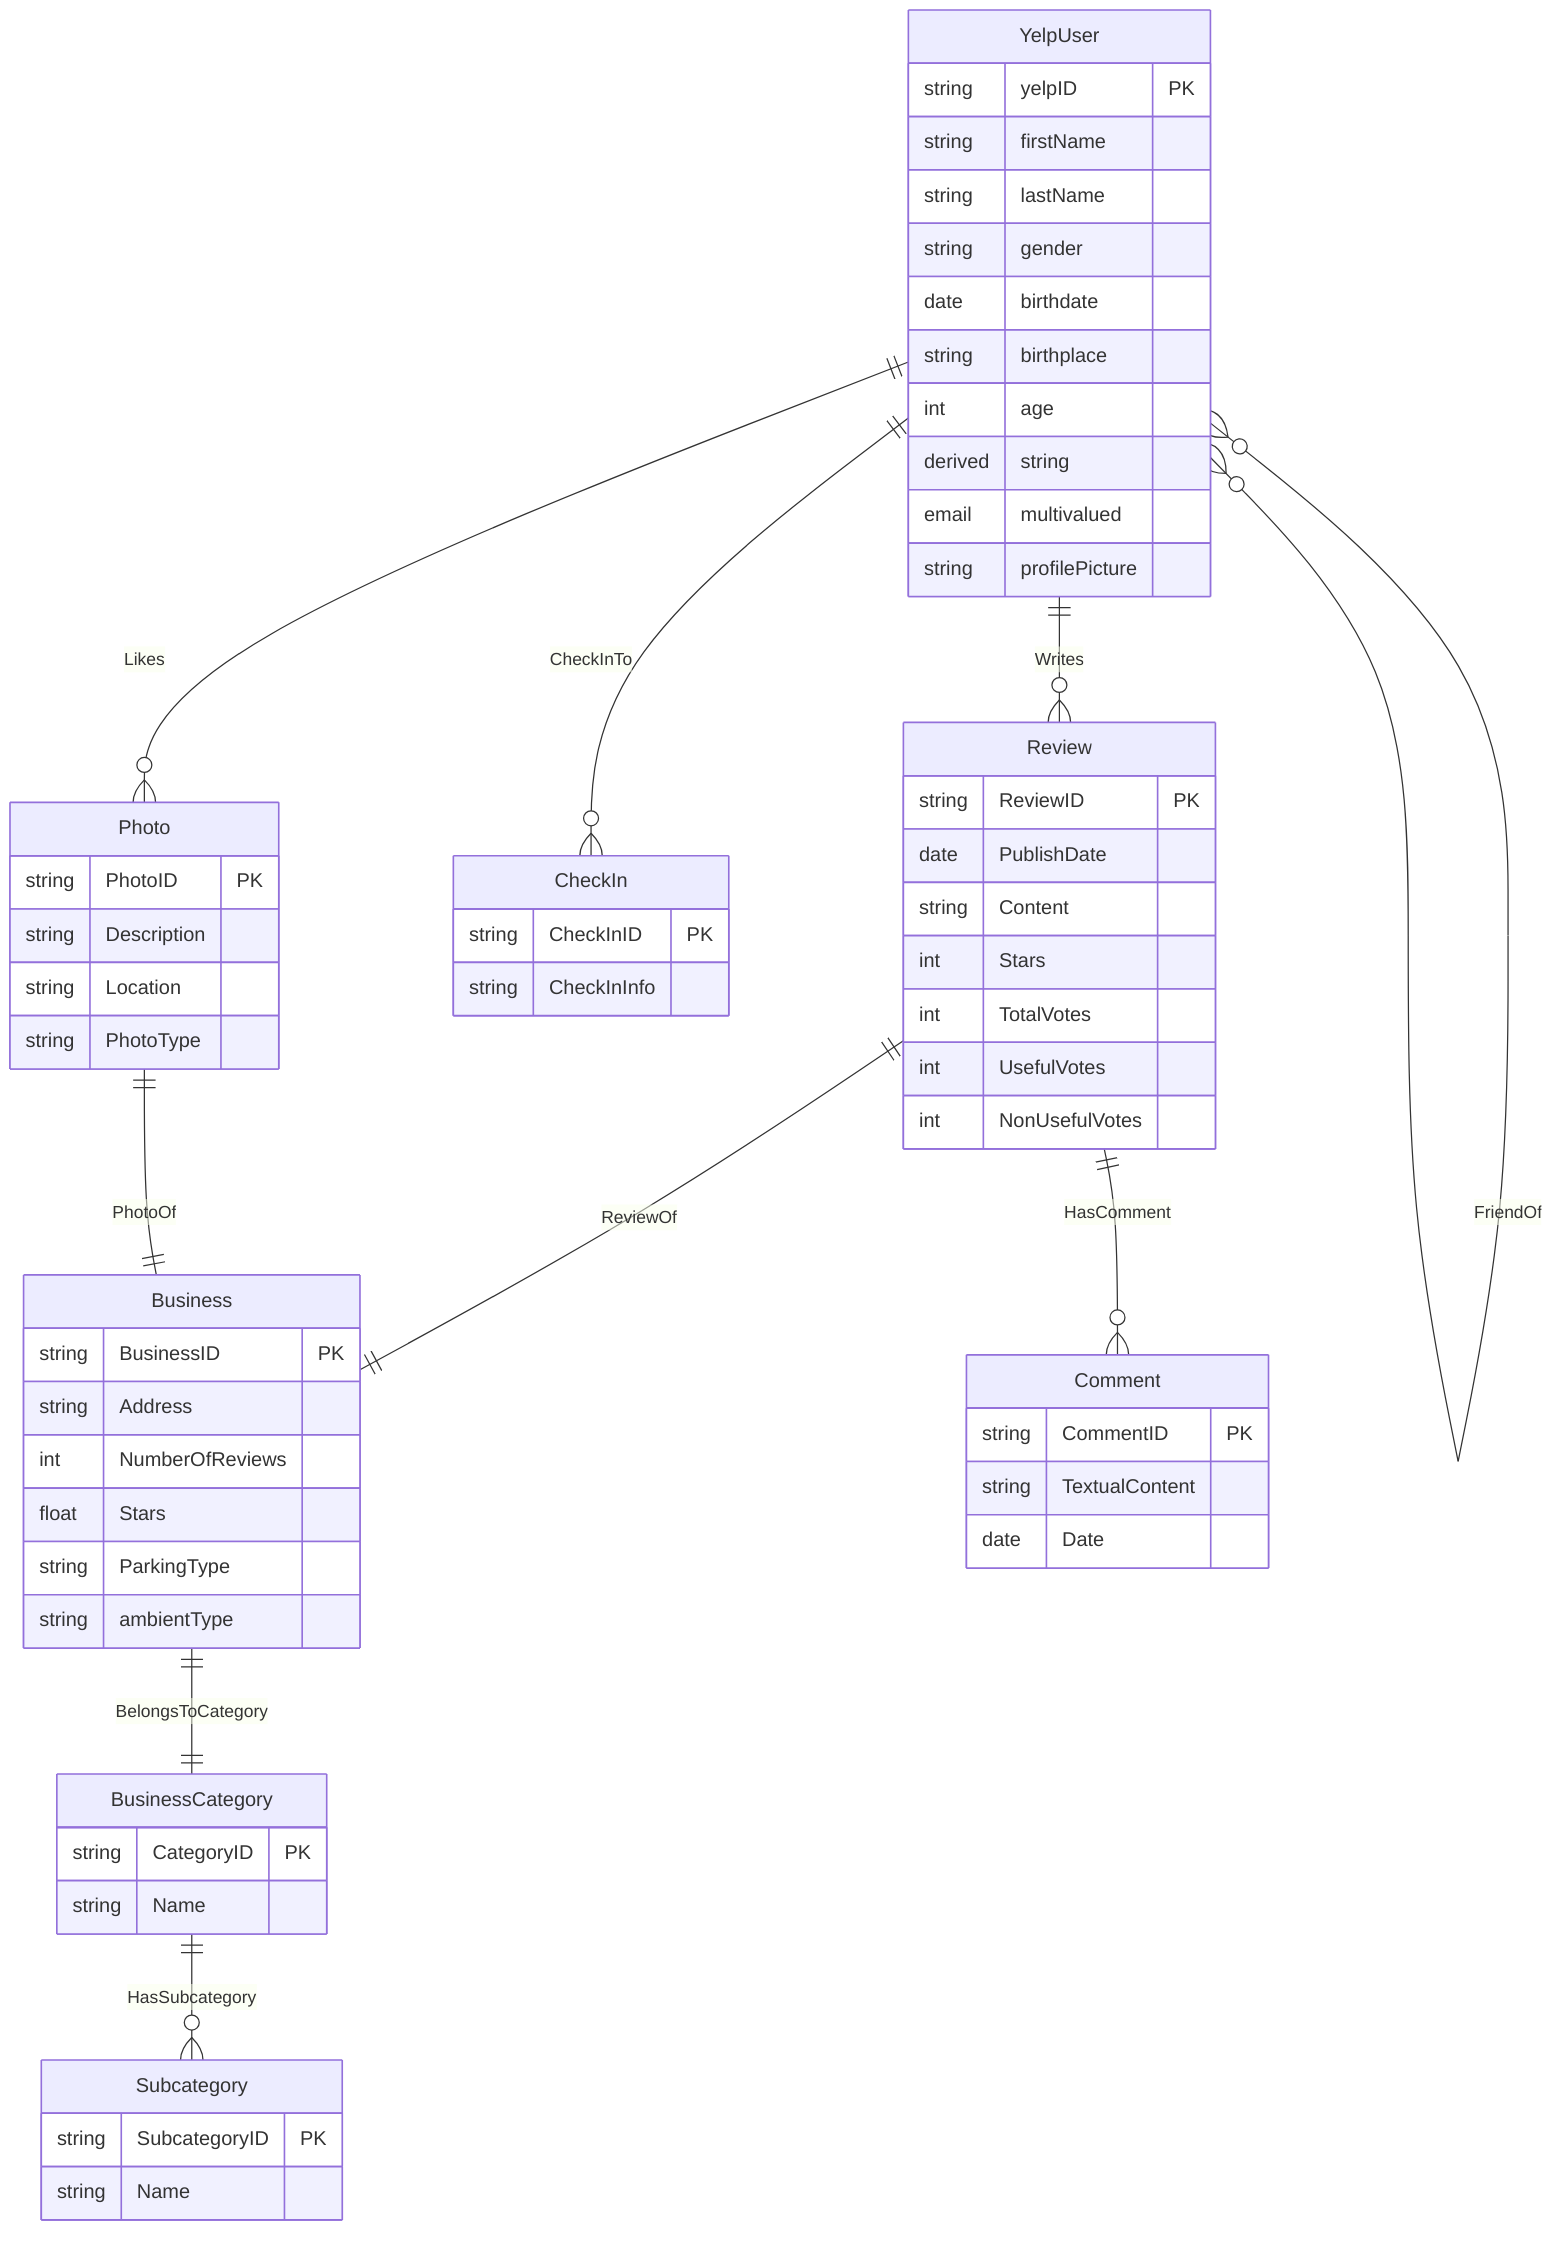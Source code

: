 erDiagram
    YelpUser ||--o{ Review : "Writes"
    Review ||--|| Business : "ReviewOf"
    Business ||--|| BusinessCategory : "BelongsToCategory"
    BusinessCategory ||--o{ Subcategory : "HasSubcategory"
    YelpUser ||--o{ CheckIn : "CheckInTo"
    YelpUser ||--o{ Photo : "Likes"
    Photo ||--|| Business : "PhotoOf"
    Review ||--o{ Comment : "HasComment"
    YelpUser }o--o{ YelpUser : "FriendOf"

    YelpUser {
        string yelpID PK
        string firstName
        string lastName
        string gender
        date birthdate
        string birthplace
        int age derived
        string email multivalued
        string profilePicture
    }
    Review {
        string ReviewID PK
        date PublishDate
        string Content
        int Stars
        int TotalVotes
        int UsefulVotes
        int NonUsefulVotes
    }
    Business {
        string BusinessID PK
        string Address
        int NumberOfReviews
        float Stars
        string ParkingType
        string ambientType
    }
    BusinessCategory {
        string CategoryID PK
        string Name
    }
    Subcategory {
        string SubcategoryID PK
        string Name
    }
    Photo {
        string PhotoID PK
        string Description
        string Location
        string PhotoType
    }
    CheckIn {
        string CheckInID PK
        string CheckInInfo
    }
    Comment {
        string CommentID PK
        string TextualContent
        date Date
    }